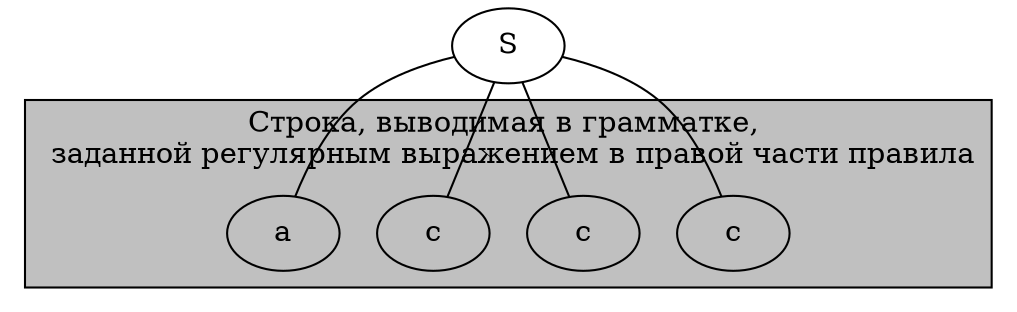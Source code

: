 graph sample_1
{
        c1[label = "c"];
        c2[label = "c"];
        c3[label = "c"];

  
        S -- a;
        S -- c1;
        S -- c2;
        S -- c3;
                
        subgraph cluster_STR
        {
                label = "Строка, выводимая в грамматке, \n заданной регулярным выражением в правой части правила";
                bgcolor = grey;

                a;
                c1;
                c2;
                c3

        };
}